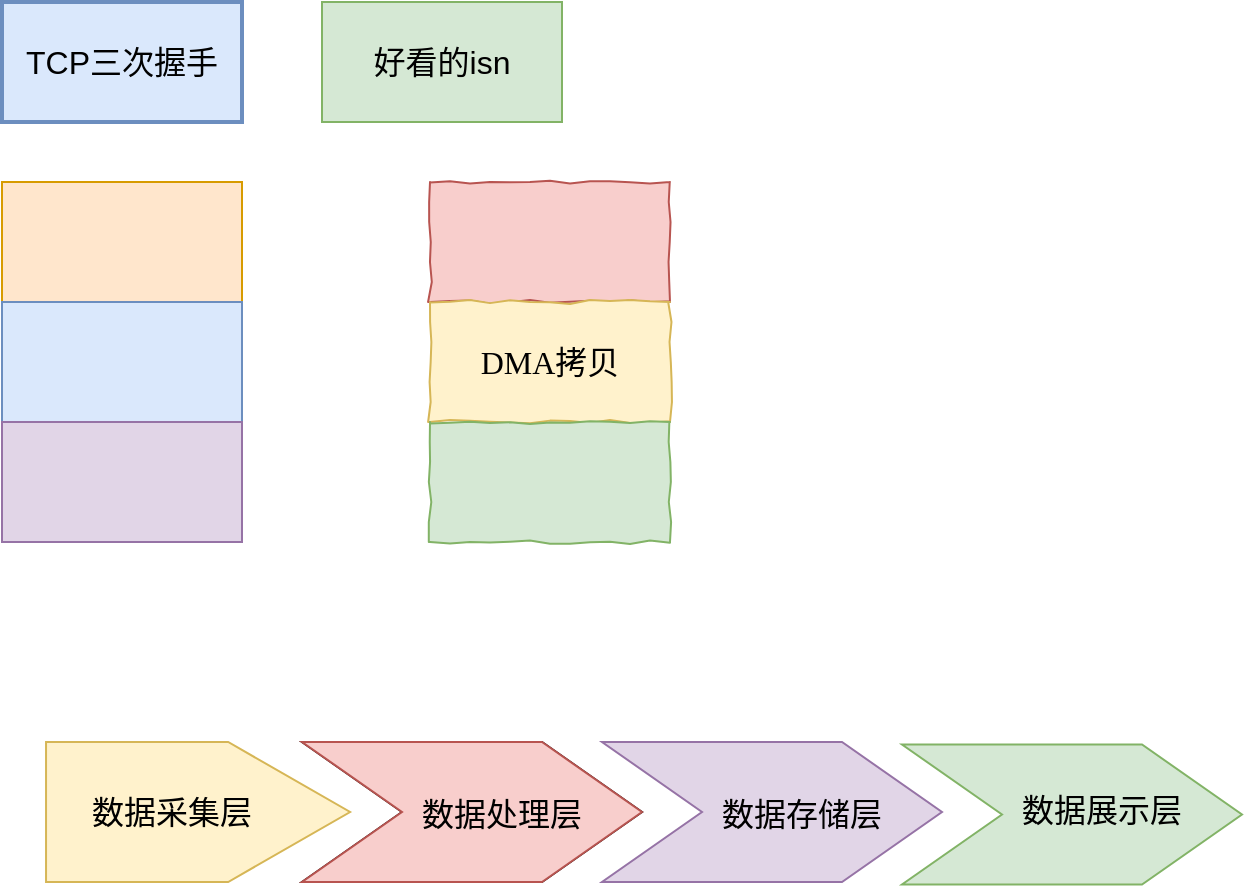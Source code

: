 <mxfile version="14.1.9" type="github">
  <diagram id="j8yHR8XlUsV2LLrprNr8" name="第 1 页">
    <mxGraphModel dx="779" dy="483" grid="1" gridSize="10" guides="1" tooltips="1" connect="1" arrows="1" fold="1" page="1" pageScale="1" pageWidth="827" pageHeight="1169" background="none" math="0" shadow="0">
      <root>
        <mxCell id="0" />
        <mxCell id="1" parent="0" />
        <mxCell id="nECxH6xkwldsRKD7GX-M-1" value="&lt;font style=&quot;font-size: 16px&quot;&gt;TCP三次握手&lt;/font&gt;" style="whiteSpace=wrap;html=1;strokeWidth=2;fillWeight=4;hachureGap=8;hachureAngle=45;fillColor=#dae8fc;strokeColor=#6c8ebf;" parent="1" vertex="1">
          <mxGeometry x="80" y="110" width="120" height="60" as="geometry" />
        </mxCell>
        <mxCell id="nECxH6xkwldsRKD7GX-M-2" value="&lt;font style=&quot;font-size: 16px&quot;&gt;好看的isn&lt;/font&gt;" style="whiteSpace=wrap;html=1;fillColor=#d5e8d4;strokeColor=#82b366;" parent="1" vertex="1">
          <mxGeometry x="240" y="110" width="120" height="60" as="geometry" />
        </mxCell>
        <mxCell id="nECxH6xkwldsRKD7GX-M-4" value="" style="whiteSpace=wrap;html=1;fillColor=#ffe6cc;strokeColor=#d79b00;shadow=0;" parent="1" vertex="1">
          <mxGeometry x="80" y="200" width="120" height="60" as="geometry" />
        </mxCell>
        <mxCell id="nECxH6xkwldsRKD7GX-M-5" value="" style="whiteSpace=wrap;html=1;fillColor=#dae8fc;strokeColor=#6c8ebf;shadow=0;" parent="1" vertex="1">
          <mxGeometry x="80" y="260" width="120" height="60" as="geometry" />
        </mxCell>
        <mxCell id="nECxH6xkwldsRKD7GX-M-6" value="" style="whiteSpace=wrap;html=1;fillColor=#e1d5e7;strokeColor=#9673a6;shadow=0;" parent="1" vertex="1">
          <mxGeometry x="80" y="320" width="120" height="60" as="geometry" />
        </mxCell>
        <mxCell id="nECxH6xkwldsRKD7GX-M-7" value="" style="whiteSpace=wrap;fillColor=#f8cecc;strokeColor=#b85450;shadow=0;fontFamily=Helvetica;html=1;comic=1;" parent="1" vertex="1">
          <mxGeometry x="294" y="200" width="120" height="60" as="geometry" />
        </mxCell>
        <mxCell id="nECxH6xkwldsRKD7GX-M-8" value="&lt;p&gt;&lt;font style=&quot;font-size: 16px&quot; face=&quot;Comic Sans MS&quot;&gt;DMA拷贝&lt;/font&gt;&lt;/p&gt;" style="whiteSpace=wrap;html=1;fillColor=#fff2cc;strokeColor=#d6b656;shadow=0;fontFamily=Helvetica;comic=1;" parent="1" vertex="1">
          <mxGeometry x="294" y="260" width="120" height="60" as="geometry" />
        </mxCell>
        <mxCell id="nECxH6xkwldsRKD7GX-M-9" value="" style="whiteSpace=wrap;html=1;fillColor=#d5e8d4;strokeColor=#82b366;shadow=0;fontFamily=Helvetica;comic=1;" parent="1" vertex="1">
          <mxGeometry x="294" y="320" width="120" height="60" as="geometry" />
        </mxCell>
        <mxCell id="f5DRvRE9oS0pxRLFFLRc-1" value="" style="shape=step;perimeter=stepPerimeter;whiteSpace=wrap;html=1;fixedSize=1;size=50;" vertex="1" parent="1">
          <mxGeometry x="230" y="480" width="170" height="70" as="geometry" />
        </mxCell>
        <mxCell id="f5DRvRE9oS0pxRLFFLRc-8" value="" style="shape=offPageConnector;whiteSpace=wrap;html=1;rotation=-90;align=left;size=0.401;labelBackgroundColor=#ffffff;fillColor=#fff2cc;strokeColor=#d6b656;" vertex="1" parent="1">
          <mxGeometry x="143.03" y="438.99" width="70" height="152.02" as="geometry" />
        </mxCell>
        <mxCell id="f5DRvRE9oS0pxRLFFLRc-10" value="&lt;font style=&quot;font-size: 16px&quot;&gt;&lt;span&gt;数据采集层&lt;/span&gt;&lt;/font&gt;" style="text;html=1;strokeColor=none;fillColor=none;align=center;verticalAlign=middle;whiteSpace=wrap;fontFamily=Comic Sans MS;fontSize=18;" vertex="1" parent="1">
          <mxGeometry x="120" y="502.5" width="90" height="25" as="geometry" />
        </mxCell>
        <mxCell id="f5DRvRE9oS0pxRLFFLRc-11" value="&lt;font style=&quot;font-size: 16px&quot;&gt;&lt;span&gt;数据处理层&lt;/span&gt;&lt;/font&gt;" style="text;html=1;strokeColor=none;fillColor=none;align=center;verticalAlign=middle;whiteSpace=wrap;fontFamily=Comic Sans MS;fontSize=18;" vertex="1" parent="1">
          <mxGeometry x="280" y="502.5" width="100" height="27.5" as="geometry" />
        </mxCell>
        <mxCell id="f5DRvRE9oS0pxRLFFLRc-12" value="" style="shape=step;perimeter=stepPerimeter;whiteSpace=wrap;html=1;fixedSize=1;size=50;fillColor=#f8cecc;strokeColor=#b85450;" vertex="1" parent="1">
          <mxGeometry x="230" y="480" width="170" height="70" as="geometry" />
        </mxCell>
        <mxCell id="f5DRvRE9oS0pxRLFFLRc-13" value="&lt;font style=&quot;font-size: 16px&quot;&gt;&lt;span&gt;数据处理层&lt;/span&gt;&lt;/font&gt;" style="text;html=1;strokeColor=none;fillColor=none;align=center;verticalAlign=middle;whiteSpace=wrap;fontFamily=Comic Sans MS;fontSize=18;" vertex="1" parent="1">
          <mxGeometry x="280" y="502.5" width="100" height="27.5" as="geometry" />
        </mxCell>
        <mxCell id="f5DRvRE9oS0pxRLFFLRc-14" value="" style="shape=step;perimeter=stepPerimeter;whiteSpace=wrap;html=1;fixedSize=1;size=50;fillColor=#e1d5e7;strokeColor=#9673a6;" vertex="1" parent="1">
          <mxGeometry x="380" y="480" width="170" height="70" as="geometry" />
        </mxCell>
        <mxCell id="f5DRvRE9oS0pxRLFFLRc-15" value="&lt;font style=&quot;font-size: 16px&quot;&gt;&lt;span&gt;数据存储层&lt;/span&gt;&lt;/font&gt;" style="text;html=1;strokeColor=none;fillColor=none;align=center;verticalAlign=middle;whiteSpace=wrap;fontFamily=Comic Sans MS;fontSize=18;" vertex="1" parent="1">
          <mxGeometry x="430" y="502.5" width="100" height="27.5" as="geometry" />
        </mxCell>
        <mxCell id="f5DRvRE9oS0pxRLFFLRc-16" value="" style="shape=step;perimeter=stepPerimeter;whiteSpace=wrap;html=1;fixedSize=1;size=50;fillColor=#d5e8d4;strokeColor=#82b366;" vertex="1" parent="1">
          <mxGeometry x="530" y="481.25" width="170" height="70" as="geometry" />
        </mxCell>
        <mxCell id="f5DRvRE9oS0pxRLFFLRc-17" value="&lt;font style=&quot;font-size: 16px&quot;&gt;&lt;span&gt;数据展示层&lt;/span&gt;&lt;/font&gt;" style="text;html=1;strokeColor=none;fillColor=none;align=center;verticalAlign=middle;whiteSpace=wrap;fontFamily=Comic Sans MS;fontSize=18;" vertex="1" parent="1">
          <mxGeometry x="580" y="500" width="100" height="27.5" as="geometry" />
        </mxCell>
      </root>
    </mxGraphModel>
  </diagram>
</mxfile>
